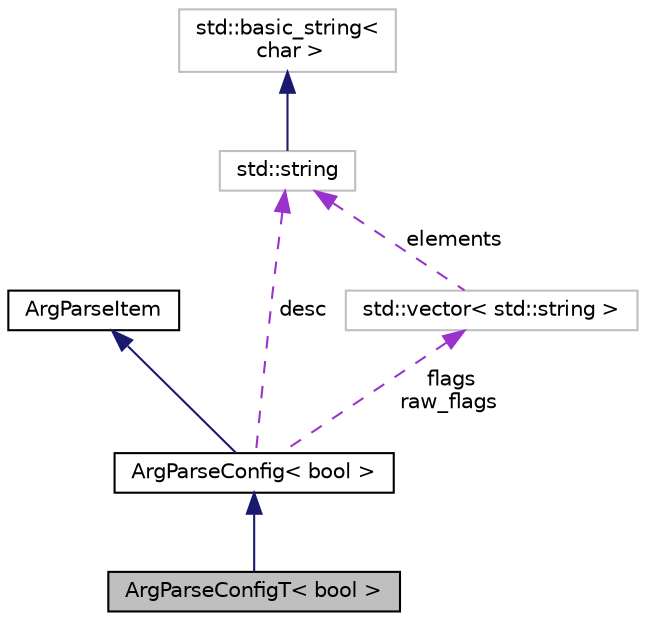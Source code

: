 digraph "ArgParseConfigT&lt; bool &gt;"
{
  edge [fontname="Helvetica",fontsize="10",labelfontname="Helvetica",labelfontsize="10"];
  node [fontname="Helvetica",fontsize="10",shape=record];
  Node1 [label="ArgParseConfigT\< bool \>",height=0.2,width=0.4,color="black", fillcolor="grey75", style="filled" fontcolor="black"];
  Node2 -> Node1 [dir="back",color="midnightblue",fontsize="10",style="solid",fontname="Helvetica"];
  Node2 [label="ArgParseConfig\< bool \>",height=0.2,width=0.4,color="black", fillcolor="white", style="filled",URL="$classArgParseConfig.html"];
  Node3 -> Node2 [dir="back",color="midnightblue",fontsize="10",style="solid",fontname="Helvetica"];
  Node3 [label="ArgParseItem",height=0.2,width=0.4,color="black", fillcolor="white", style="filled",URL="$classArgParseItem.html"];
  Node4 -> Node2 [dir="back",color="darkorchid3",fontsize="10",style="dashed",label=" desc" ,fontname="Helvetica"];
  Node4 [label="std::string",height=0.2,width=0.4,color="grey75", fillcolor="white", style="filled",tooltip="STL class. "];
  Node5 -> Node4 [dir="back",color="midnightblue",fontsize="10",style="solid",fontname="Helvetica"];
  Node5 [label="std::basic_string\<\l char \>",height=0.2,width=0.4,color="grey75", fillcolor="white", style="filled",tooltip="STL class. "];
  Node6 -> Node2 [dir="back",color="darkorchid3",fontsize="10",style="dashed",label=" flags\nraw_flags" ,fontname="Helvetica"];
  Node6 [label="std::vector\< std::string \>",height=0.2,width=0.4,color="grey75", fillcolor="white", style="filled"];
  Node4 -> Node6 [dir="back",color="darkorchid3",fontsize="10",style="dashed",label=" elements" ,fontname="Helvetica"];
}
